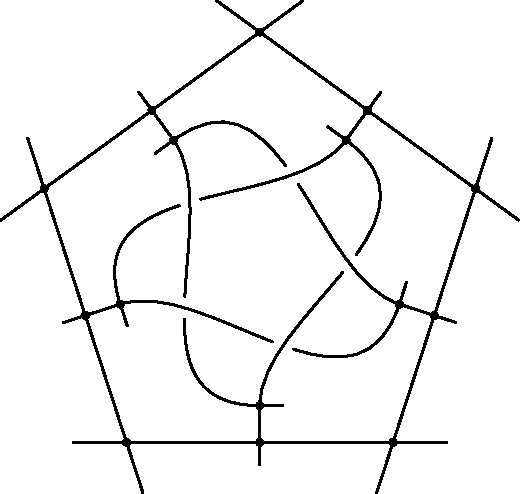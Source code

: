 size(0,0);

defaultpen(linewidth(1bp));
real u=4cm;
pair A, B, C, D, E;
path p, q, r;

A = u*up;
p = interp(A, rotate(72)*A, -.2) -- interp(A, rotate(72)*A,1.2);
for(int i=0; i<=5; ++i)
  draw(rotate(72i)*p);

B = midpoint(A--rotate(72)*A );
C = .8*B;

p = B --- C .. (rotate(2*72)*C){right};
// On allonge le chemin p
p = (point(p,0) - 4mm*dir(p,0.001))
  --
  point(p,0)
  & p &
  point(p,2)
  --
  (point(p,2) + 4mm*dir(p,2));

E = intersectionpoint(p, rotate(72)*p);
q = firstcut(p,shift(E)*scale(2mm)*unitcircle).before;
r = lastcut(p,shift(E)*scale(2mm)*unitcircle).after;

for(int i=0; i<=4; ++i)
  {
    draw(rotate(72i)*q);
    draw( rotate(72i)*r);
    draw(rotate(72i)*A,linewidth(4bp));
    draw(rotate(72i)*B,linewidth(4bp));
    draw(rotate(72i)*C,linewidth(4bp));
  }

